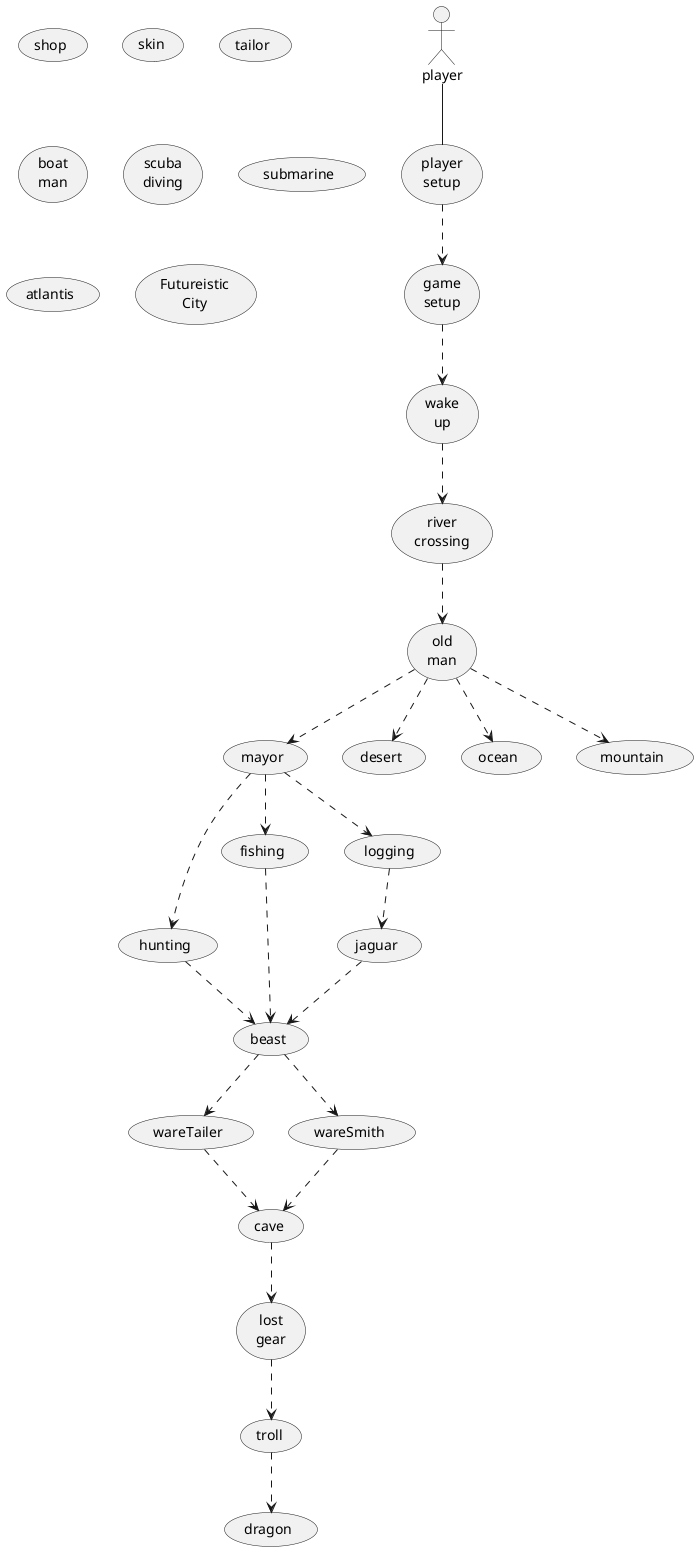 @startuml game

actor :player:

usecase (player\nsetup) as playerSetup
usecase (game\nsetup) as gameSetup
usecase (wake\nup) as wakeUp
usecase (river\ncrossing) as riverCrossing
usecase (old\nman) as oldMan

'Mayor storyline
usecase (shop) as shop
usecase (hunting) as hunting
usecase (fishing) as fishing
usecase (mayor) as mayor
usecase (skin) as skin
usecase (jaguar) as jaguar
usecase (logging) as logging
usecase (tailor) as tailor
usecase (beast) as beast
usecase (wareTailer) as wareTailor
usecase (wareSmith) as wareSmith
usecase (cave) as cave
usecase (lost\ngear) as lostGear
usecase (troll) as troll

'Desert storyline
usecase (desert) as desert


'Ocean storyline
usecase (ocean) as ocean
usecase (boat\nman) as boatMan
usecase (scuba\ndiving) as scubaDiving
usecase (submarine) as submarine

usecase (atlantis) as atlantis


'Mountain storyline
usecase (mountain) as mountain
usecase (Futureistic\nCity) as city

'Dragon ending 
usecase (dragon) as dragon


player -- playerSetup

playerSetup ..> gameSetup
gameSetup ..> wakeUp
wakeUp ..> riverCrossing
riverCrossing ..> oldMan
oldMan ..> desert
oldMan ..> ocean
oldMan ..> mountain
oldMan ..> mayor
mayor ..> hunting
mayor ..> fishing
mayor ..> logging
logging ..> jaguar
hunting ..> beast
fishing ..> beast
jaguar ..> beast
beast ..> wareSmith
beast ..> wareTailor
wareSmith ..> cave
wareTailor ..> cave
cave ..> lostGear
lostGear ..> troll
troll ..> dragon



@enduml
